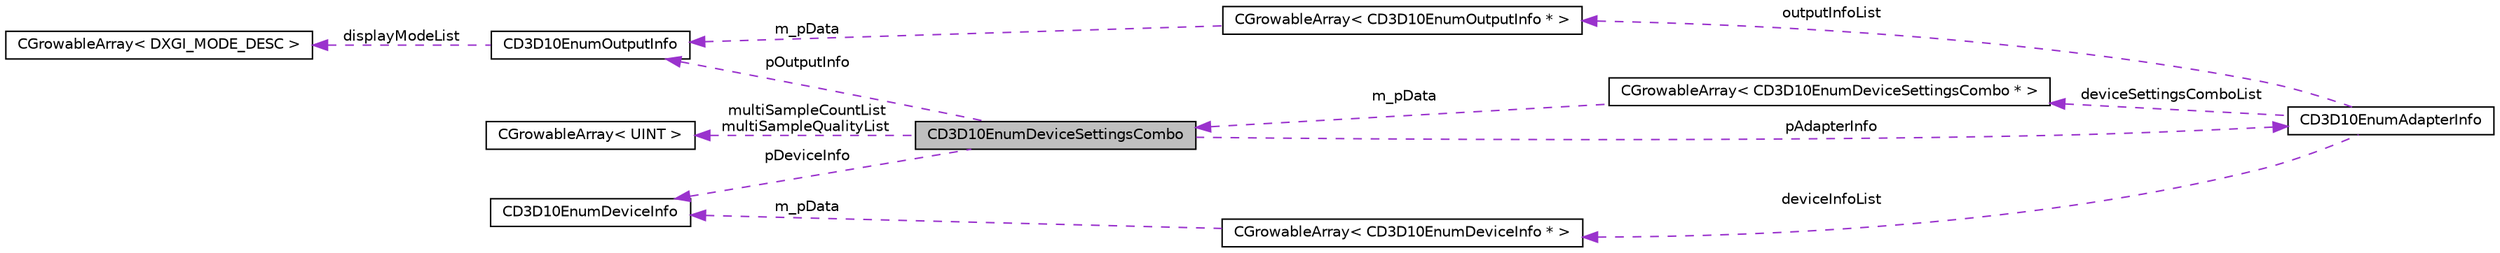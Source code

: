digraph G
{
  edge [fontname="Helvetica",fontsize="10",labelfontname="Helvetica",labelfontsize="10"];
  node [fontname="Helvetica",fontsize="10",shape=record];
  rankdir="LR";
  Node1 [label="CD3D10EnumDeviceSettingsCombo",height=0.2,width=0.4,color="black", fillcolor="grey75", style="filled" fontcolor="black"];
  Node2 -> Node1 [dir="back",color="darkorchid3",fontsize="10",style="dashed",label=" pOutputInfo" ,fontname="Helvetica"];
  Node2 [label="CD3D10EnumOutputInfo",height=0.2,width=0.4,color="black", fillcolor="white", style="filled",URL="$class_c_d3_d10_enum_output_info.html"];
  Node3 -> Node2 [dir="back",color="darkorchid3",fontsize="10",style="dashed",label=" displayModeList" ,fontname="Helvetica"];
  Node3 [label="CGrowableArray\< DXGI_MODE_DESC \>",height=0.2,width=0.4,color="black", fillcolor="white", style="filled",URL="$class_c_growable_array.html"];
  Node4 -> Node1 [dir="back",color="darkorchid3",fontsize="10",style="dashed",label=" pAdapterInfo" ,fontname="Helvetica"];
  Node4 [label="CD3D10EnumAdapterInfo",height=0.2,width=0.4,color="black", fillcolor="white", style="filled",URL="$class_c_d3_d10_enum_adapter_info.html"];
  Node5 -> Node4 [dir="back",color="darkorchid3",fontsize="10",style="dashed",label=" deviceInfoList" ,fontname="Helvetica"];
  Node5 [label="CGrowableArray\< CD3D10EnumDeviceInfo * \>",height=0.2,width=0.4,color="black", fillcolor="white", style="filled",URL="$class_c_growable_array.html"];
  Node6 -> Node5 [dir="back",color="darkorchid3",fontsize="10",style="dashed",label=" m_pData" ,fontname="Helvetica"];
  Node6 [label="CD3D10EnumDeviceInfo",height=0.2,width=0.4,color="black", fillcolor="white", style="filled",URL="$class_c_d3_d10_enum_device_info.html"];
  Node7 -> Node4 [dir="back",color="darkorchid3",fontsize="10",style="dashed",label=" deviceSettingsComboList" ,fontname="Helvetica"];
  Node7 [label="CGrowableArray\< CD3D10EnumDeviceSettingsCombo * \>",height=0.2,width=0.4,color="black", fillcolor="white", style="filled",URL="$class_c_growable_array.html"];
  Node1 -> Node7 [dir="back",color="darkorchid3",fontsize="10",style="dashed",label=" m_pData" ,fontname="Helvetica"];
  Node8 -> Node4 [dir="back",color="darkorchid3",fontsize="10",style="dashed",label=" outputInfoList" ,fontname="Helvetica"];
  Node8 [label="CGrowableArray\< CD3D10EnumOutputInfo * \>",height=0.2,width=0.4,color="black", fillcolor="white", style="filled",URL="$class_c_growable_array.html"];
  Node2 -> Node8 [dir="back",color="darkorchid3",fontsize="10",style="dashed",label=" m_pData" ,fontname="Helvetica"];
  Node9 -> Node1 [dir="back",color="darkorchid3",fontsize="10",style="dashed",label=" multiSampleCountList\nmultiSampleQualityList" ,fontname="Helvetica"];
  Node9 [label="CGrowableArray\< UINT \>",height=0.2,width=0.4,color="black", fillcolor="white", style="filled",URL="$class_c_growable_array.html"];
  Node6 -> Node1 [dir="back",color="darkorchid3",fontsize="10",style="dashed",label=" pDeviceInfo" ,fontname="Helvetica"];
}
